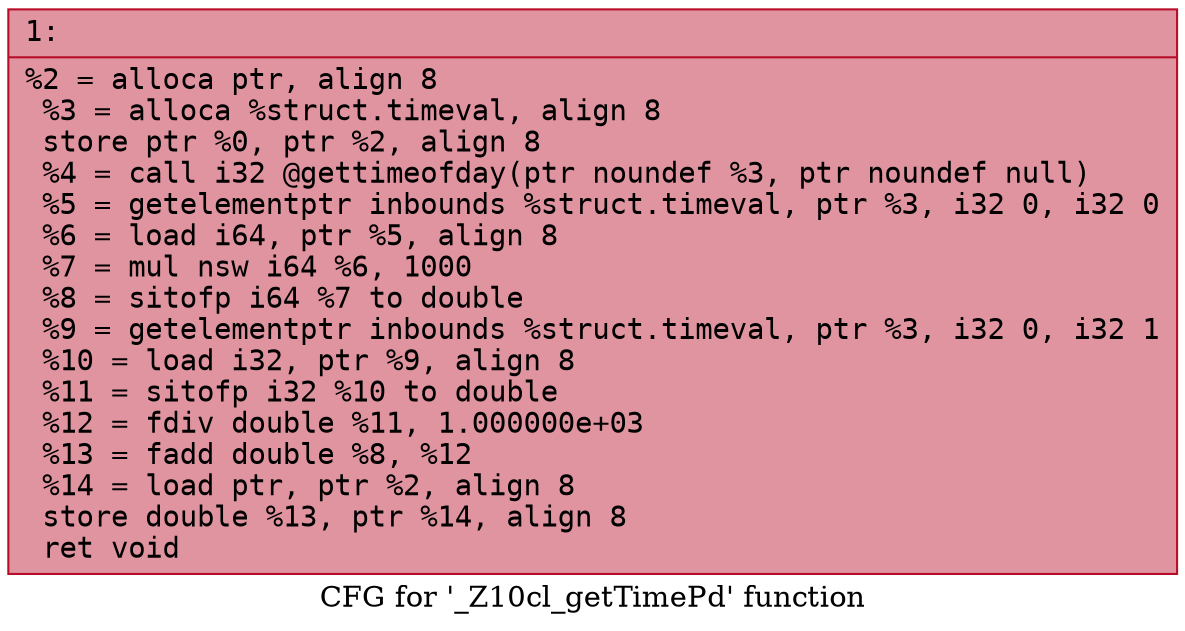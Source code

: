 digraph "CFG for '_Z10cl_getTimePd' function" {
	label="CFG for '_Z10cl_getTimePd' function";

	Node0x60000035e710 [shape=record,color="#b70d28ff", style=filled, fillcolor="#b70d2870" fontname="Courier",label="{1:\l|  %2 = alloca ptr, align 8\l  %3 = alloca %struct.timeval, align 8\l  store ptr %0, ptr %2, align 8\l  %4 = call i32 @gettimeofday(ptr noundef %3, ptr noundef null)\l  %5 = getelementptr inbounds %struct.timeval, ptr %3, i32 0, i32 0\l  %6 = load i64, ptr %5, align 8\l  %7 = mul nsw i64 %6, 1000\l  %8 = sitofp i64 %7 to double\l  %9 = getelementptr inbounds %struct.timeval, ptr %3, i32 0, i32 1\l  %10 = load i32, ptr %9, align 8\l  %11 = sitofp i32 %10 to double\l  %12 = fdiv double %11, 1.000000e+03\l  %13 = fadd double %8, %12\l  %14 = load ptr, ptr %2, align 8\l  store double %13, ptr %14, align 8\l  ret void\l}"];
}
